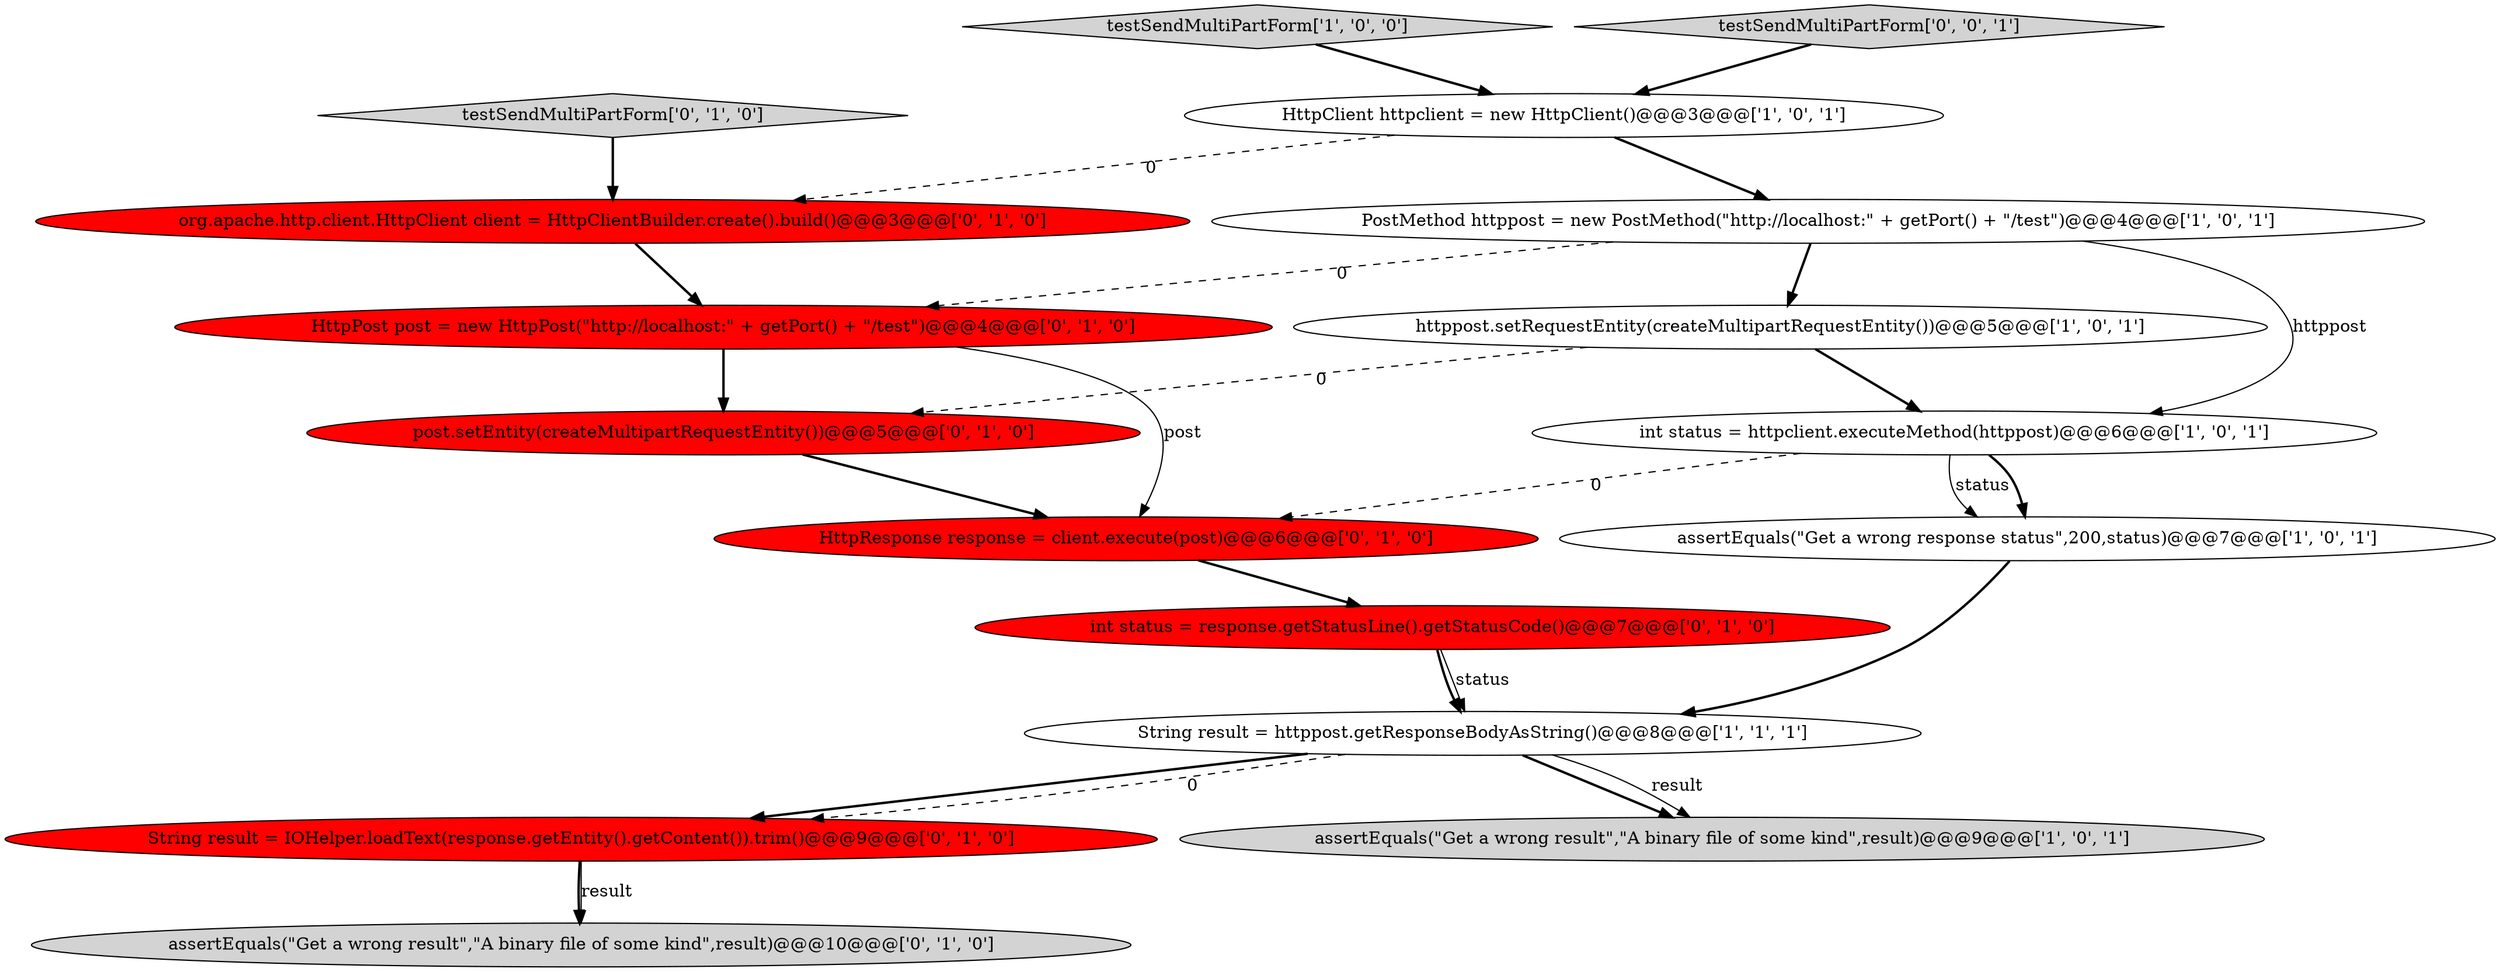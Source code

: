 digraph {
4 [style = filled, label = "testSendMultiPartForm['1', '0', '0']", fillcolor = lightgray, shape = diamond image = "AAA0AAABBB1BBB"];
5 [style = filled, label = "PostMethod httppost = new PostMethod(\"http://localhost:\" + getPort() + \"/test\")@@@4@@@['1', '0', '1']", fillcolor = white, shape = ellipse image = "AAA0AAABBB1BBB"];
12 [style = filled, label = "String result = IOHelper.loadText(response.getEntity().getContent()).trim()@@@9@@@['0', '1', '0']", fillcolor = red, shape = ellipse image = "AAA1AAABBB2BBB"];
14 [style = filled, label = "HttpResponse response = client.execute(post)@@@6@@@['0', '1', '0']", fillcolor = red, shape = ellipse image = "AAA1AAABBB2BBB"];
3 [style = filled, label = "assertEquals(\"Get a wrong result\",\"A binary file of some kind\",result)@@@9@@@['1', '0', '1']", fillcolor = lightgray, shape = ellipse image = "AAA0AAABBB1BBB"];
1 [style = filled, label = "int status = httpclient.executeMethod(httppost)@@@6@@@['1', '0', '1']", fillcolor = white, shape = ellipse image = "AAA0AAABBB1BBB"];
9 [style = filled, label = "org.apache.http.client.HttpClient client = HttpClientBuilder.create().build()@@@3@@@['0', '1', '0']", fillcolor = red, shape = ellipse image = "AAA1AAABBB2BBB"];
11 [style = filled, label = "int status = response.getStatusLine().getStatusCode()@@@7@@@['0', '1', '0']", fillcolor = red, shape = ellipse image = "AAA1AAABBB2BBB"];
16 [style = filled, label = "testSendMultiPartForm['0', '0', '1']", fillcolor = lightgray, shape = diamond image = "AAA0AAABBB3BBB"];
2 [style = filled, label = "HttpClient httpclient = new HttpClient()@@@3@@@['1', '0', '1']", fillcolor = white, shape = ellipse image = "AAA0AAABBB1BBB"];
7 [style = filled, label = "assertEquals(\"Get a wrong response status\",200,status)@@@7@@@['1', '0', '1']", fillcolor = white, shape = ellipse image = "AAA0AAABBB1BBB"];
6 [style = filled, label = "httppost.setRequestEntity(createMultipartRequestEntity())@@@5@@@['1', '0', '1']", fillcolor = white, shape = ellipse image = "AAA0AAABBB1BBB"];
8 [style = filled, label = "testSendMultiPartForm['0', '1', '0']", fillcolor = lightgray, shape = diamond image = "AAA0AAABBB2BBB"];
10 [style = filled, label = "HttpPost post = new HttpPost(\"http://localhost:\" + getPort() + \"/test\")@@@4@@@['0', '1', '0']", fillcolor = red, shape = ellipse image = "AAA1AAABBB2BBB"];
13 [style = filled, label = "post.setEntity(createMultipartRequestEntity())@@@5@@@['0', '1', '0']", fillcolor = red, shape = ellipse image = "AAA1AAABBB2BBB"];
15 [style = filled, label = "assertEquals(\"Get a wrong result\",\"A binary file of some kind\",result)@@@10@@@['0', '1', '0']", fillcolor = lightgray, shape = ellipse image = "AAA0AAABBB2BBB"];
0 [style = filled, label = "String result = httppost.getResponseBodyAsString()@@@8@@@['1', '1', '1']", fillcolor = white, shape = ellipse image = "AAA0AAABBB1BBB"];
0->3 [style = bold, label=""];
10->14 [style = solid, label="post"];
11->0 [style = solid, label="status"];
1->14 [style = dashed, label="0"];
0->12 [style = bold, label=""];
12->15 [style = bold, label=""];
7->0 [style = bold, label=""];
4->2 [style = bold, label=""];
9->10 [style = bold, label=""];
1->7 [style = solid, label="status"];
16->2 [style = bold, label=""];
0->12 [style = dashed, label="0"];
1->7 [style = bold, label=""];
12->15 [style = solid, label="result"];
6->1 [style = bold, label=""];
11->0 [style = bold, label=""];
6->13 [style = dashed, label="0"];
5->6 [style = bold, label=""];
10->13 [style = bold, label=""];
5->10 [style = dashed, label="0"];
2->9 [style = dashed, label="0"];
8->9 [style = bold, label=""];
0->3 [style = solid, label="result"];
5->1 [style = solid, label="httppost"];
14->11 [style = bold, label=""];
13->14 [style = bold, label=""];
2->5 [style = bold, label=""];
}
